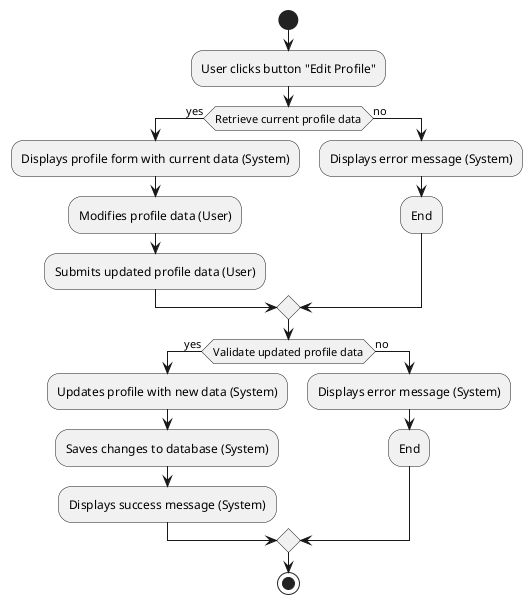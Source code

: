 @startuml
start

:User clicks button "Edit Profile";

if (Retrieve current profile data) then (yes)
  :Displays profile form with current data (System);
  :Modifies profile data (User);
  :Submits updated profile data (User);
else (no)
  :Displays error message (System);
  :End;
endif

if (Validate updated profile data) then (yes)
  :Updates profile with new data (System);
  :Saves changes to database (System);
  :Displays success message (System);
else (no)
  :Displays error message (System);
  :End;
endif

stop
@enduml